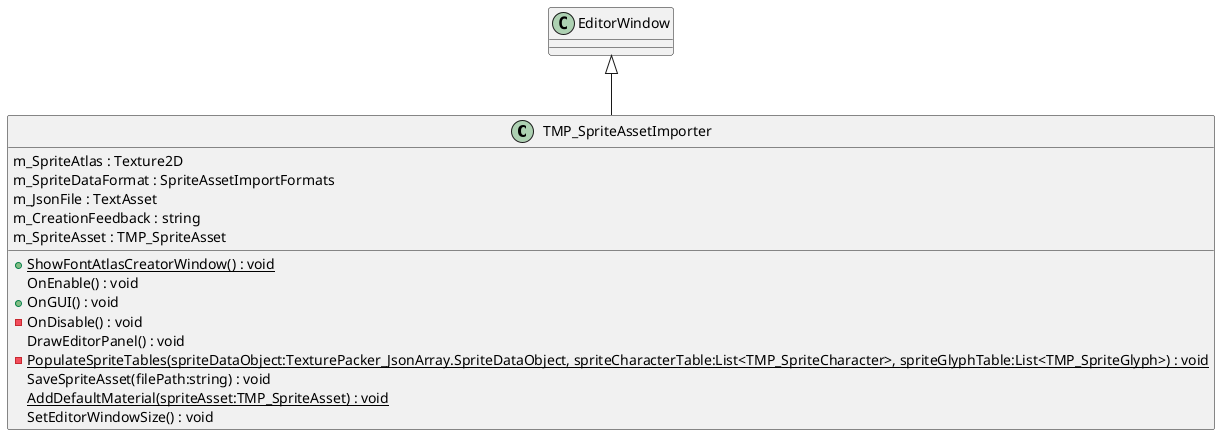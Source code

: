 @startuml
class TMP_SpriteAssetImporter {
    + {static} ShowFontAtlasCreatorWindow() : void
    m_SpriteAtlas : Texture2D
    m_SpriteDataFormat : SpriteAssetImportFormats
    m_JsonFile : TextAsset
    m_CreationFeedback : string
    m_SpriteAsset : TMP_SpriteAsset
    OnEnable() : void
    + OnGUI() : void
    - OnDisable() : void
    DrawEditorPanel() : void
    - {static} PopulateSpriteTables(spriteDataObject:TexturePacker_JsonArray.SpriteDataObject, spriteCharacterTable:List<TMP_SpriteCharacter>, spriteGlyphTable:List<TMP_SpriteGlyph>) : void
    SaveSpriteAsset(filePath:string) : void
    {static} AddDefaultMaterial(spriteAsset:TMP_SpriteAsset) : void
    SetEditorWindowSize() : void
}
EditorWindow <|-- TMP_SpriteAssetImporter
@enduml
